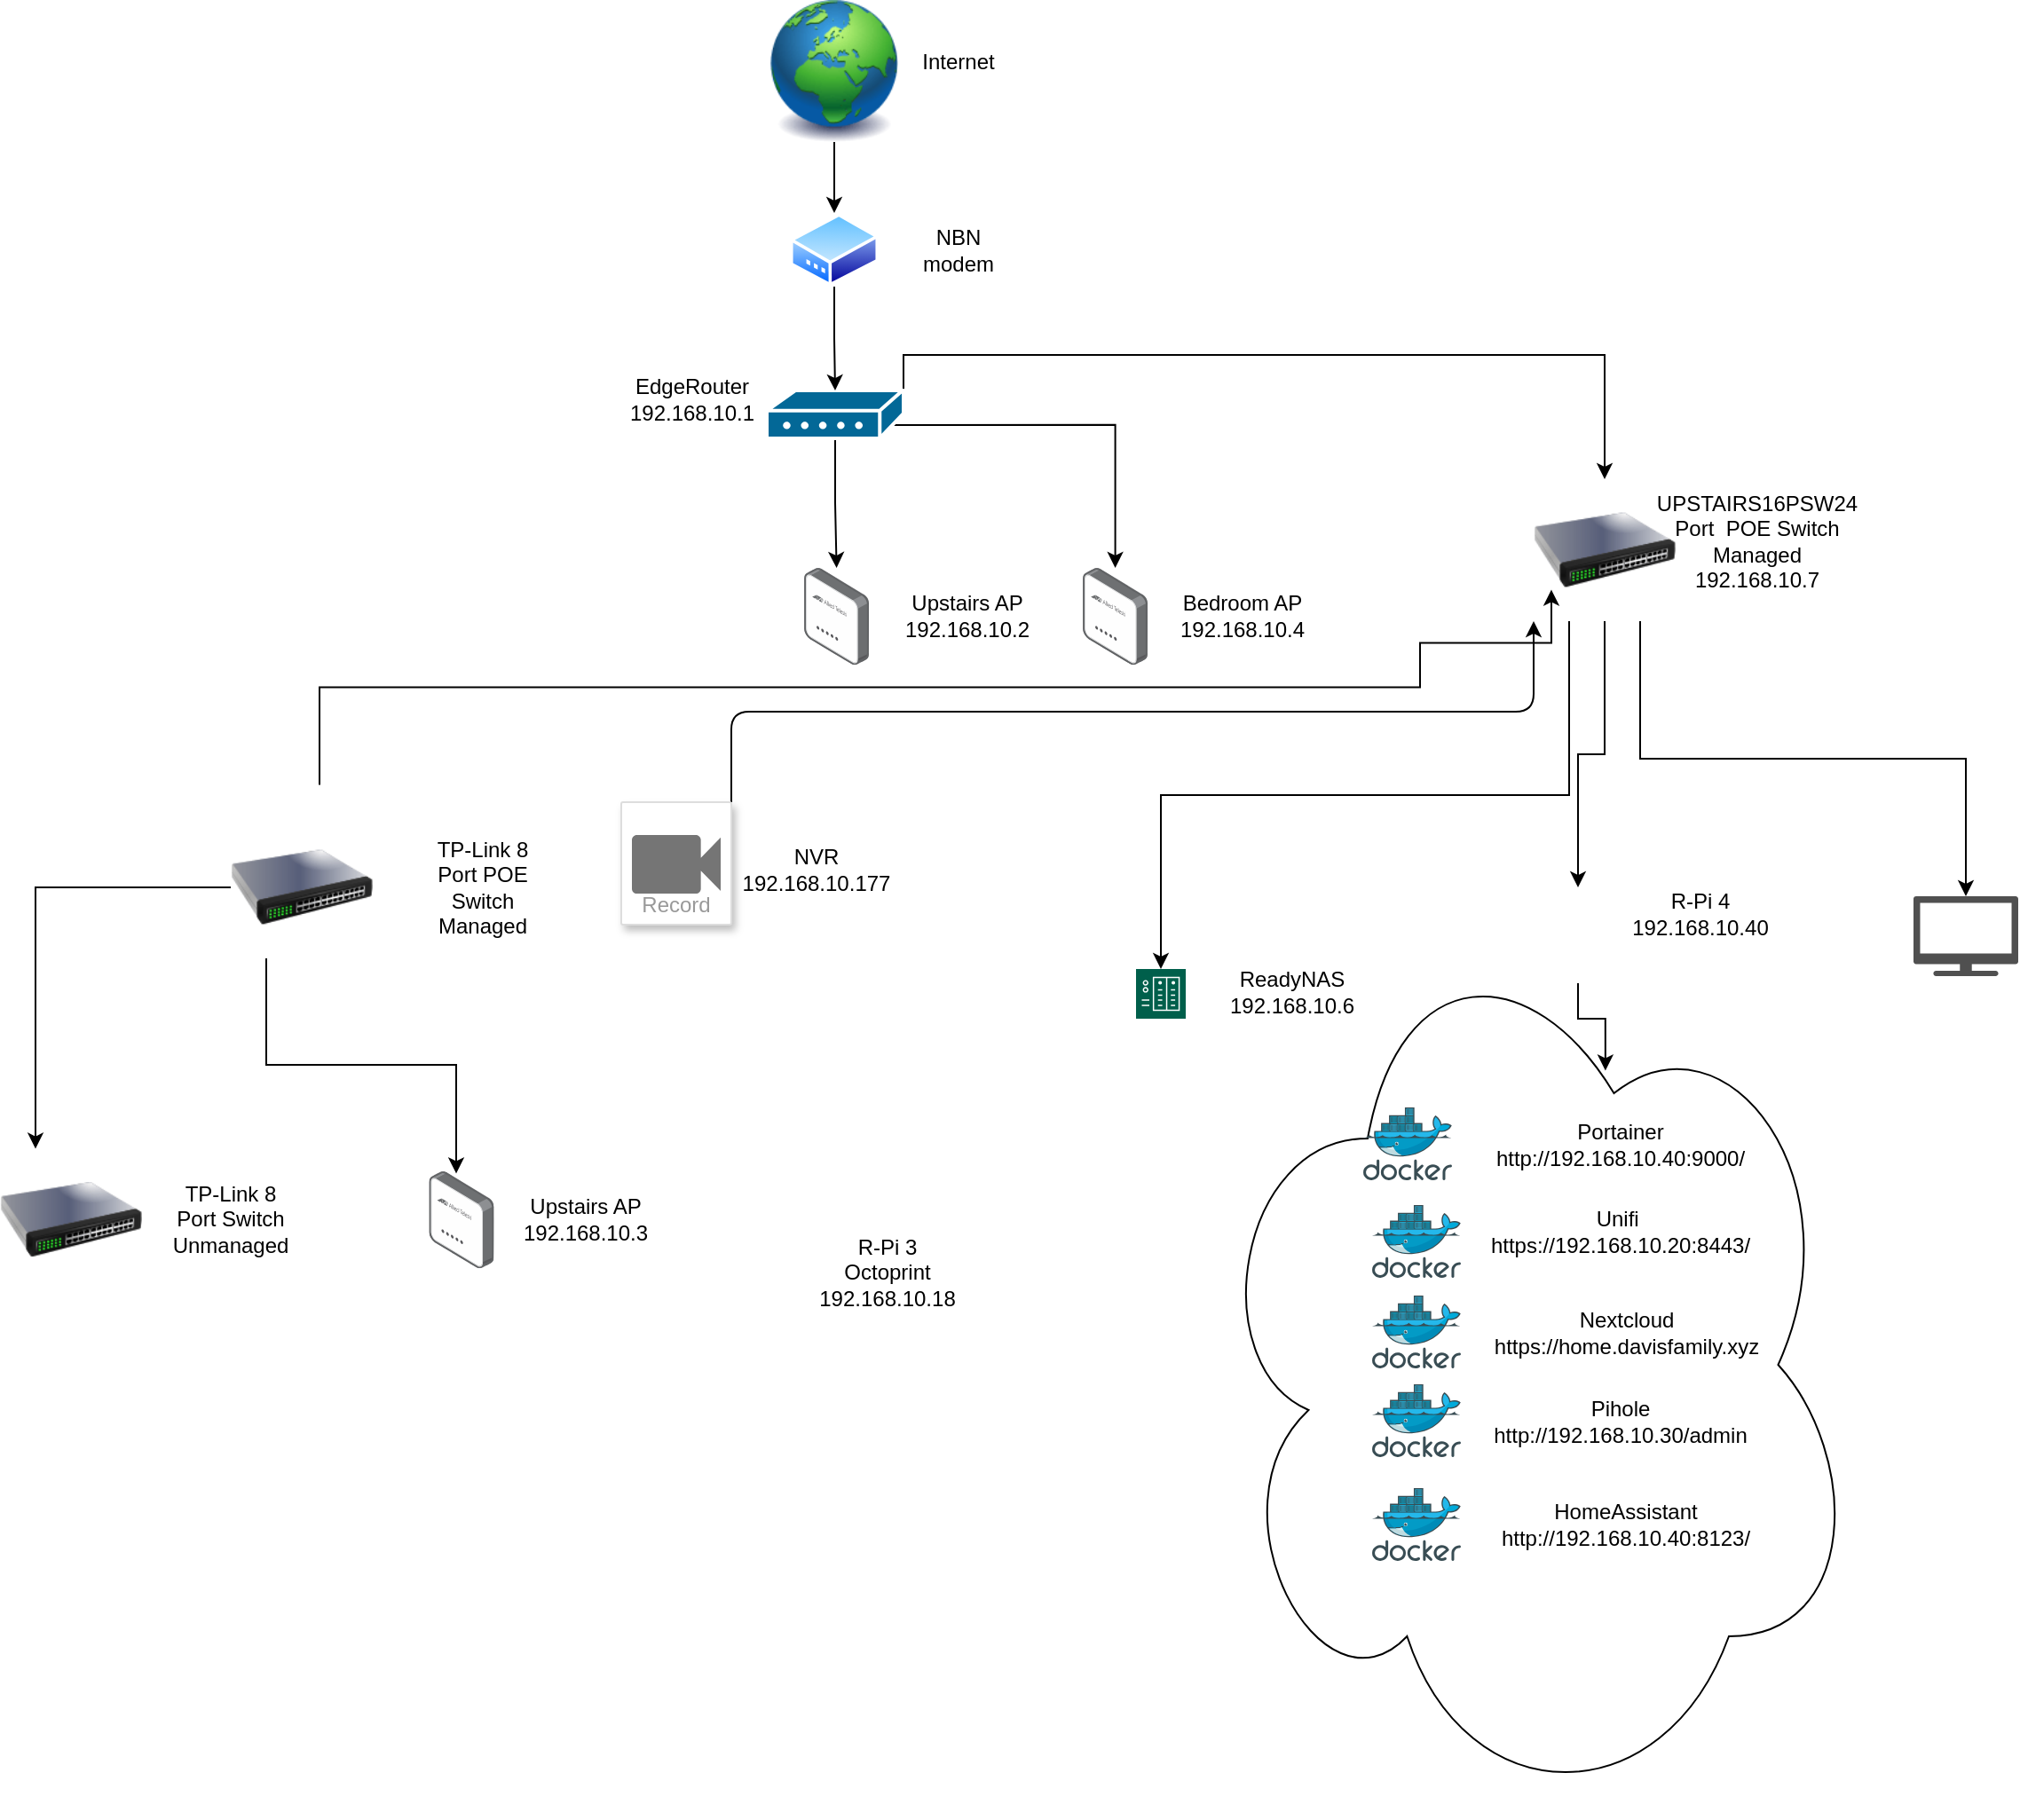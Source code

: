 <mxfile version="22.1.4" type="github">
  <diagram id="l8hXMBHkgcEJcSW0mbfh" name="Page-1">
    <mxGraphModel dx="1447" dy="1161" grid="1" gridSize="10" guides="1" tooltips="1" connect="1" arrows="1" fold="1" page="1" pageScale="1" pageWidth="1169" pageHeight="827" math="0" shadow="0">
      <root>
        <mxCell id="0" />
        <mxCell id="1" parent="0" />
        <mxCell id="FhsTj9oqkJKDGmvPL3ci-29" value="" style="ellipse;shape=cloud;whiteSpace=wrap;html=1;" vertex="1" parent="1">
          <mxGeometry x="688" y="534" width="370" height="510" as="geometry" />
        </mxCell>
        <mxCell id="FhsTj9oqkJKDGmvPL3ci-36" style="edgeStyle=orthogonalEdgeStyle;rounded=0;orthogonalLoop=1;jettySize=auto;html=1;exitX=0.5;exitY=1;exitDx=0;exitDy=0;" edge="1" parent="1" source="FhsTj9oqkJKDGmvPL3ci-1" target="FhsTj9oqkJKDGmvPL3ci-3">
          <mxGeometry relative="1" as="geometry" />
        </mxCell>
        <mxCell id="FhsTj9oqkJKDGmvPL3ci-1" value="" style="image;html=1;image=img/lib/clip_art/general/Earth_globe_128x128.png" vertex="1" parent="1">
          <mxGeometry x="440" y="20" width="80" height="80" as="geometry" />
        </mxCell>
        <mxCell id="FhsTj9oqkJKDGmvPL3ci-2" value="Internet" style="text;strokeColor=none;align=center;fillColor=none;html=1;verticalAlign=middle;whiteSpace=wrap;rounded=0;" vertex="1" parent="1">
          <mxGeometry x="520" y="40" width="60" height="30" as="geometry" />
        </mxCell>
        <mxCell id="FhsTj9oqkJKDGmvPL3ci-3" value="" style="image;aspect=fixed;perimeter=ellipsePerimeter;html=1;align=center;shadow=0;dashed=0;spacingTop=3;image=img/lib/active_directory/modem.svg;" vertex="1" parent="1">
          <mxGeometry x="455" y="140" width="50" height="41.5" as="geometry" />
        </mxCell>
        <mxCell id="FhsTj9oqkJKDGmvPL3ci-4" value="NBN modem" style="text;strokeColor=none;align=center;fillColor=none;html=1;verticalAlign=middle;whiteSpace=wrap;rounded=0;" vertex="1" parent="1">
          <mxGeometry x="520" y="145.75" width="60" height="30" as="geometry" />
        </mxCell>
        <mxCell id="FhsTj9oqkJKDGmvPL3ci-38" style="edgeStyle=orthogonalEdgeStyle;rounded=0;orthogonalLoop=1;jettySize=auto;html=1;exitX=0.5;exitY=1;exitDx=0;exitDy=0;exitPerimeter=0;" edge="1" parent="1" source="FhsTj9oqkJKDGmvPL3ci-5" target="FhsTj9oqkJKDGmvPL3ci-7">
          <mxGeometry relative="1" as="geometry" />
        </mxCell>
        <mxCell id="FhsTj9oqkJKDGmvPL3ci-39" style="edgeStyle=orthogonalEdgeStyle;rounded=0;orthogonalLoop=1;jettySize=auto;html=1;exitX=0.92;exitY=0.72;exitDx=0;exitDy=0;exitPerimeter=0;" edge="1" parent="1" source="FhsTj9oqkJKDGmvPL3ci-5" target="FhsTj9oqkJKDGmvPL3ci-9">
          <mxGeometry relative="1" as="geometry" />
        </mxCell>
        <mxCell id="FhsTj9oqkJKDGmvPL3ci-51" style="edgeStyle=orthogonalEdgeStyle;rounded=0;orthogonalLoop=1;jettySize=auto;html=1;exitX=1;exitY=0;exitDx=0;exitDy=0;exitPerimeter=0;" edge="1" parent="1" source="FhsTj9oqkJKDGmvPL3ci-5" target="FhsTj9oqkJKDGmvPL3ci-11">
          <mxGeometry relative="1" as="geometry" />
        </mxCell>
        <mxCell id="FhsTj9oqkJKDGmvPL3ci-5" value="" style="shape=mxgraph.cisco.modems_and_phones.modem;html=1;pointerEvents=1;dashed=0;fillColor=#036897;strokeColor=#ffffff;strokeWidth=2;verticalLabelPosition=bottom;verticalAlign=top;align=center;outlineConnect=0;" vertex="1" parent="1">
          <mxGeometry x="442" y="240" width="77" height="27" as="geometry" />
        </mxCell>
        <mxCell id="FhsTj9oqkJKDGmvPL3ci-6" value="EdgeRouter&lt;br&gt;192.168.10.1" style="text;strokeColor=none;align=center;fillColor=none;html=1;verticalAlign=middle;whiteSpace=wrap;rounded=0;" vertex="1" parent="1">
          <mxGeometry x="370" y="230" width="60" height="30" as="geometry" />
        </mxCell>
        <mxCell id="FhsTj9oqkJKDGmvPL3ci-7" value="" style="image;points=[];aspect=fixed;html=1;align=center;shadow=0;dashed=0;image=img/lib/allied_telesis/wireless/Access_Point_Indoor.svg;" vertex="1" parent="1">
          <mxGeometry x="463" y="340" width="36.6" height="54.6" as="geometry" />
        </mxCell>
        <mxCell id="FhsTj9oqkJKDGmvPL3ci-8" value="Upstairs AP&lt;br&gt;192.168.10.2" style="text;strokeColor=none;align=center;fillColor=none;html=1;verticalAlign=middle;whiteSpace=wrap;rounded=0;" vertex="1" parent="1">
          <mxGeometry x="525" y="352.3" width="60" height="30" as="geometry" />
        </mxCell>
        <mxCell id="FhsTj9oqkJKDGmvPL3ci-9" value="" style="image;points=[];aspect=fixed;html=1;align=center;shadow=0;dashed=0;image=img/lib/allied_telesis/wireless/Access_Point_Indoor.svg;" vertex="1" parent="1">
          <mxGeometry x="620" y="340" width="36.6" height="54.6" as="geometry" />
        </mxCell>
        <mxCell id="FhsTj9oqkJKDGmvPL3ci-10" value="Bedroom AP&lt;br&gt;192.168.10.4" style="text;strokeColor=none;align=center;fillColor=none;html=1;verticalAlign=middle;whiteSpace=wrap;rounded=0;" vertex="1" parent="1">
          <mxGeometry x="680" y="352.3" width="60" height="30" as="geometry" />
        </mxCell>
        <mxCell id="FhsTj9oqkJKDGmvPL3ci-46" style="edgeStyle=orthogonalEdgeStyle;rounded=0;orthogonalLoop=1;jettySize=auto;html=1;exitX=0.25;exitY=1;exitDx=0;exitDy=0;" edge="1" parent="1" source="FhsTj9oqkJKDGmvPL3ci-11" target="FhsTj9oqkJKDGmvPL3ci-26">
          <mxGeometry relative="1" as="geometry" />
        </mxCell>
        <mxCell id="FhsTj9oqkJKDGmvPL3ci-47" style="edgeStyle=orthogonalEdgeStyle;rounded=0;orthogonalLoop=1;jettySize=auto;html=1;exitX=0.5;exitY=1;exitDx=0;exitDy=0;entryX=0.5;entryY=0;entryDx=0;entryDy=0;" edge="1" parent="1" source="FhsTj9oqkJKDGmvPL3ci-11" target="FhsTj9oqkJKDGmvPL3ci-15">
          <mxGeometry relative="1" as="geometry" />
        </mxCell>
        <mxCell id="FhsTj9oqkJKDGmvPL3ci-53" style="edgeStyle=orthogonalEdgeStyle;rounded=0;orthogonalLoop=1;jettySize=auto;html=1;exitX=0.75;exitY=1;exitDx=0;exitDy=0;" edge="1" parent="1" source="FhsTj9oqkJKDGmvPL3ci-11" target="FhsTj9oqkJKDGmvPL3ci-52">
          <mxGeometry relative="1" as="geometry" />
        </mxCell>
        <mxCell id="FhsTj9oqkJKDGmvPL3ci-11" value="" style="image;html=1;image=img/lib/clip_art/networking/Switch_128x128.png" vertex="1" parent="1">
          <mxGeometry x="874" y="290" width="80" height="80" as="geometry" />
        </mxCell>
        <mxCell id="FhsTj9oqkJKDGmvPL3ci-45" style="edgeStyle=orthogonalEdgeStyle;rounded=0;orthogonalLoop=1;jettySize=auto;html=1;exitX=0.5;exitY=0;exitDx=0;exitDy=0;entryX=0;entryY=1;entryDx=0;entryDy=0;" edge="1" parent="1">
          <mxGeometry relative="1" as="geometry">
            <mxPoint x="190" y="462.3" as="sourcePoint" />
            <mxPoint x="884" y="352.3" as="targetPoint" />
            <Array as="points">
              <mxPoint x="190" y="407.3" />
              <mxPoint x="810" y="407.3" />
              <mxPoint x="810" y="382.3" />
              <mxPoint x="884" y="382.3" />
            </Array>
          </mxGeometry>
        </mxCell>
        <mxCell id="FhsTj9oqkJKDGmvPL3ci-49" style="edgeStyle=orthogonalEdgeStyle;rounded=0;orthogonalLoop=1;jettySize=auto;html=1;exitX=0;exitY=0.5;exitDx=0;exitDy=0;entryX=0.25;entryY=0;entryDx=0;entryDy=0;" edge="1" parent="1" source="FhsTj9oqkJKDGmvPL3ci-12" target="FhsTj9oqkJKDGmvPL3ci-30">
          <mxGeometry relative="1" as="geometry" />
        </mxCell>
        <mxCell id="FhsTj9oqkJKDGmvPL3ci-12" value="" style="image;html=1;image=img/lib/clip_art/networking/Switch_128x128.png" vertex="1" parent="1">
          <mxGeometry x="140" y="480" width="80" height="80" as="geometry" />
        </mxCell>
        <mxCell id="FhsTj9oqkJKDGmvPL3ci-13" value="" style="image;points=[];aspect=fixed;html=1;align=center;shadow=0;dashed=0;image=img/lib/allied_telesis/wireless/Access_Point_Indoor.svg;" vertex="1" parent="1">
          <mxGeometry x="251.7" y="680" width="36.6" height="54.6" as="geometry" />
        </mxCell>
        <mxCell id="FhsTj9oqkJKDGmvPL3ci-14" value="Upstairs AP&lt;br&gt;192.168.10.3" style="text;strokeColor=none;align=center;fillColor=none;html=1;verticalAlign=middle;whiteSpace=wrap;rounded=0;" vertex="1" parent="1">
          <mxGeometry x="310" y="692.3" width="60" height="30" as="geometry" />
        </mxCell>
        <mxCell id="FhsTj9oqkJKDGmvPL3ci-15" value="" style="shape=image;html=1;verticalAlign=top;verticalLabelPosition=bottom;labelBackgroundColor=#ffffff;imageAspect=0;aspect=fixed;image=https://cdn1.iconfinder.com/data/icons/fruit-136/64/Fruit_iconfree_Filled_Outline_raspberry-healthy-organic-food-fruit_icon-128.png" vertex="1" parent="1">
          <mxGeometry x="872" y="520" width="54" height="54" as="geometry" />
        </mxCell>
        <mxCell id="FhsTj9oqkJKDGmvPL3ci-16" value="R-Pi 4&lt;br&gt;192.168.10.40" style="text;strokeColor=none;align=center;fillColor=none;html=1;verticalAlign=middle;whiteSpace=wrap;rounded=0;" vertex="1" parent="1">
          <mxGeometry x="938" y="520" width="60" height="30" as="geometry" />
        </mxCell>
        <mxCell id="FhsTj9oqkJKDGmvPL3ci-17" value="" style="image;sketch=0;aspect=fixed;html=1;points=[];align=center;fontSize=12;image=img/lib/mscae/Docker.svg;" vertex="1" parent="1">
          <mxGeometry x="778" y="644" width="50" height="41" as="geometry" />
        </mxCell>
        <mxCell id="FhsTj9oqkJKDGmvPL3ci-18" value="" style="image;sketch=0;aspect=fixed;html=1;points=[];align=center;fontSize=12;image=img/lib/mscae/Docker.svg;" vertex="1" parent="1">
          <mxGeometry x="783" y="699" width="50" height="41" as="geometry" />
        </mxCell>
        <mxCell id="FhsTj9oqkJKDGmvPL3ci-19" value="" style="image;sketch=0;aspect=fixed;html=1;points=[];align=center;fontSize=12;image=img/lib/mscae/Docker.svg;" vertex="1" parent="1">
          <mxGeometry x="783" y="750" width="50" height="41" as="geometry" />
        </mxCell>
        <mxCell id="FhsTj9oqkJKDGmvPL3ci-20" value="Portainer&lt;br&gt;http://192.168.10.40:9000/" style="text;strokeColor=none;align=center;fillColor=none;html=1;verticalAlign=middle;whiteSpace=wrap;rounded=0;" vertex="1" parent="1">
          <mxGeometry x="893" y="649.5" width="60" height="30" as="geometry" />
        </mxCell>
        <mxCell id="FhsTj9oqkJKDGmvPL3ci-21" value="Unifi&amp;nbsp;&lt;br&gt;https://192.168.10.20:8443/" style="text;strokeColor=none;align=center;fillColor=none;html=1;verticalAlign=middle;whiteSpace=wrap;rounded=0;" vertex="1" parent="1">
          <mxGeometry x="893" y="699" width="60" height="30" as="geometry" />
        </mxCell>
        <mxCell id="FhsTj9oqkJKDGmvPL3ci-23" value="Nextcloud&lt;br&gt;https://home.davisfamily.xyz" style="text;strokeColor=none;align=center;fillColor=none;html=1;verticalAlign=middle;whiteSpace=wrap;rounded=0;" vertex="1" parent="1">
          <mxGeometry x="899.6" y="755.5" width="53.4" height="30" as="geometry" />
        </mxCell>
        <mxCell id="FhsTj9oqkJKDGmvPL3ci-24" value="" style="image;sketch=0;aspect=fixed;html=1;points=[];align=center;fontSize=12;image=img/lib/mscae/Docker.svg;" vertex="1" parent="1">
          <mxGeometry x="783" y="800" width="50" height="41" as="geometry" />
        </mxCell>
        <mxCell id="FhsTj9oqkJKDGmvPL3ci-25" value="Pihole&lt;br&gt;http://192.168.10.30/admin" style="text;strokeColor=none;align=center;fillColor=none;html=1;verticalAlign=middle;whiteSpace=wrap;rounded=0;" vertex="1" parent="1">
          <mxGeometry x="893" y="805.5" width="60" height="30" as="geometry" />
        </mxCell>
        <mxCell id="FhsTj9oqkJKDGmvPL3ci-26" value="" style="sketch=0;pointerEvents=1;shadow=0;dashed=0;html=1;strokeColor=none;fillColor=#005F4B;labelPosition=center;verticalLabelPosition=bottom;verticalAlign=top;align=center;outlineConnect=0;shape=mxgraph.veeam2.nas;" vertex="1" parent="1">
          <mxGeometry x="650" y="566" width="28.0" height="28.0" as="geometry" />
        </mxCell>
        <mxCell id="FhsTj9oqkJKDGmvPL3ci-27" value="ReadyNAS&lt;br&gt;192.168.10.6" style="text;strokeColor=none;align=center;fillColor=none;html=1;verticalAlign=middle;whiteSpace=wrap;rounded=0;" vertex="1" parent="1">
          <mxGeometry x="708" y="564" width="60" height="30" as="geometry" />
        </mxCell>
        <mxCell id="FhsTj9oqkJKDGmvPL3ci-30" value="" style="image;html=1;image=img/lib/clip_art/networking/Switch_128x128.png" vertex="1" parent="1">
          <mxGeometry x="10" y="667.3" width="80" height="80" as="geometry" />
        </mxCell>
        <mxCell id="FhsTj9oqkJKDGmvPL3ci-32" value="UPSTAIRS16PSW24 Port&amp;nbsp; POE Switch&lt;br&gt;Managed&lt;br&gt;192.168.10.7" style="text;strokeColor=none;align=center;fillColor=none;html=1;verticalAlign=middle;whiteSpace=wrap;rounded=0;" vertex="1" parent="1">
          <mxGeometry x="970" y="310" width="60" height="30" as="geometry" />
        </mxCell>
        <mxCell id="FhsTj9oqkJKDGmvPL3ci-33" value="TP-Link 8 Port POE Switch&lt;br&gt;Managed" style="text;strokeColor=none;align=center;fillColor=none;html=1;verticalAlign=middle;whiteSpace=wrap;rounded=0;" vertex="1" parent="1">
          <mxGeometry x="251.7" y="505" width="60" height="30" as="geometry" />
        </mxCell>
        <mxCell id="FhsTj9oqkJKDGmvPL3ci-34" value="TP-Link 8 Port Switch&lt;br&gt;Unmanaged" style="text;strokeColor=none;align=center;fillColor=none;html=1;verticalAlign=middle;whiteSpace=wrap;rounded=0;" vertex="1" parent="1">
          <mxGeometry x="110" y="691.5" width="60" height="30" as="geometry" />
        </mxCell>
        <mxCell id="FhsTj9oqkJKDGmvPL3ci-37" style="edgeStyle=orthogonalEdgeStyle;rounded=0;orthogonalLoop=1;jettySize=auto;html=1;exitX=0.5;exitY=1;exitDx=0;exitDy=0;entryX=0.5;entryY=0;entryDx=0;entryDy=0;entryPerimeter=0;" edge="1" parent="1" source="FhsTj9oqkJKDGmvPL3ci-3" target="FhsTj9oqkJKDGmvPL3ci-5">
          <mxGeometry relative="1" as="geometry" />
        </mxCell>
        <mxCell id="FhsTj9oqkJKDGmvPL3ci-48" style="edgeStyle=orthogonalEdgeStyle;rounded=0;orthogonalLoop=1;jettySize=auto;html=1;exitX=0.5;exitY=1;exitDx=0;exitDy=0;entryX=0.612;entryY=0.175;entryDx=0;entryDy=0;entryPerimeter=0;" edge="1" parent="1" source="FhsTj9oqkJKDGmvPL3ci-15" target="FhsTj9oqkJKDGmvPL3ci-29">
          <mxGeometry relative="1" as="geometry" />
        </mxCell>
        <mxCell id="FhsTj9oqkJKDGmvPL3ci-50" style="edgeStyle=orthogonalEdgeStyle;rounded=0;orthogonalLoop=1;jettySize=auto;html=1;exitX=0.25;exitY=1;exitDx=0;exitDy=0;entryX=0.418;entryY=0.022;entryDx=0;entryDy=0;entryPerimeter=0;" edge="1" parent="1" source="FhsTj9oqkJKDGmvPL3ci-12" target="FhsTj9oqkJKDGmvPL3ci-13">
          <mxGeometry relative="1" as="geometry" />
        </mxCell>
        <mxCell id="FhsTj9oqkJKDGmvPL3ci-52" value="" style="sketch=0;pointerEvents=1;shadow=0;dashed=0;html=1;strokeColor=none;fillColor=#505050;labelPosition=center;verticalLabelPosition=bottom;verticalAlign=top;outlineConnect=0;align=center;shape=mxgraph.office.devices.tv;" vertex="1" parent="1">
          <mxGeometry x="1088" y="525" width="59" height="45" as="geometry" />
        </mxCell>
        <mxCell id="FhsTj9oqkJKDGmvPL3ci-54" value="" style="shape=image;html=1;verticalAlign=top;verticalLabelPosition=bottom;labelBackgroundColor=#ffffff;imageAspect=0;aspect=fixed;image=https://cdn1.iconfinder.com/data/icons/fruit-136/64/Fruit_iconfree_Filled_Outline_raspberry-healthy-organic-food-fruit_icon-128.png" vertex="1" parent="1">
          <mxGeometry x="394" y="709" width="61" height="61" as="geometry" />
        </mxCell>
        <mxCell id="FhsTj9oqkJKDGmvPL3ci-55" value="R-Pi 3&lt;br&gt;Octoprint&lt;br&gt;192.168.10.18" style="text;strokeColor=none;align=center;fillColor=none;html=1;verticalAlign=middle;whiteSpace=wrap;rounded=0;" vertex="1" parent="1">
          <mxGeometry x="480" y="722.3" width="60" height="30" as="geometry" />
        </mxCell>
        <mxCell id="FhsTj9oqkJKDGmvPL3ci-56" value="HomeAssistant&lt;br&gt;http://192.168.10.40:8123/" style="text;strokeColor=none;align=center;fillColor=none;html=1;verticalAlign=middle;whiteSpace=wrap;rounded=0;" vertex="1" parent="1">
          <mxGeometry x="896.3" y="864" width="60" height="30" as="geometry" />
        </mxCell>
        <mxCell id="FhsTj9oqkJKDGmvPL3ci-57" value="" style="image;sketch=0;aspect=fixed;html=1;points=[];align=center;fontSize=12;image=img/lib/mscae/Docker.svg;" vertex="1" parent="1">
          <mxGeometry x="783" y="858.5" width="50" height="41" as="geometry" />
        </mxCell>
        <mxCell id="FhsTj9oqkJKDGmvPL3ci-63" style="edgeStyle=orthogonalEdgeStyle;rounded=1;orthogonalLoop=1;jettySize=auto;html=1;exitX=1;exitY=0;exitDx=0;exitDy=0;entryX=0;entryY=1;entryDx=0;entryDy=0;" edge="1" parent="1" source="FhsTj9oqkJKDGmvPL3ci-59" target="FhsTj9oqkJKDGmvPL3ci-11">
          <mxGeometry relative="1" as="geometry" />
        </mxCell>
        <mxCell id="FhsTj9oqkJKDGmvPL3ci-59" value="Record" style="strokeColor=#dddddd;shadow=1;strokeWidth=1;rounded=1;absoluteArcSize=1;arcSize=2;labelPosition=center;verticalLabelPosition=middle;align=center;verticalAlign=bottom;spacingLeft=0;fontColor=#999999;fontSize=12;whiteSpace=wrap;spacingBottom=2;html=1;" vertex="1" parent="1">
          <mxGeometry x="360" y="472" width="62" height="69" as="geometry" />
        </mxCell>
        <mxCell id="FhsTj9oqkJKDGmvPL3ci-60" value="" style="sketch=0;dashed=0;connectable=0;html=1;fillColor=#757575;strokeColor=none;shape=mxgraph.gcp2.record;part=1;" vertex="1" parent="FhsTj9oqkJKDGmvPL3ci-59">
          <mxGeometry x="0.5" width="50" height="33" relative="1" as="geometry">
            <mxPoint x="-25" y="18.5" as="offset" />
          </mxGeometry>
        </mxCell>
        <mxCell id="FhsTj9oqkJKDGmvPL3ci-61" value="NVR&lt;br&gt;192.168.10.177" style="text;strokeColor=none;align=center;fillColor=none;html=1;verticalAlign=middle;whiteSpace=wrap;rounded=0;" vertex="1" parent="1">
          <mxGeometry x="440" y="495" width="60" height="30" as="geometry" />
        </mxCell>
      </root>
    </mxGraphModel>
  </diagram>
</mxfile>
